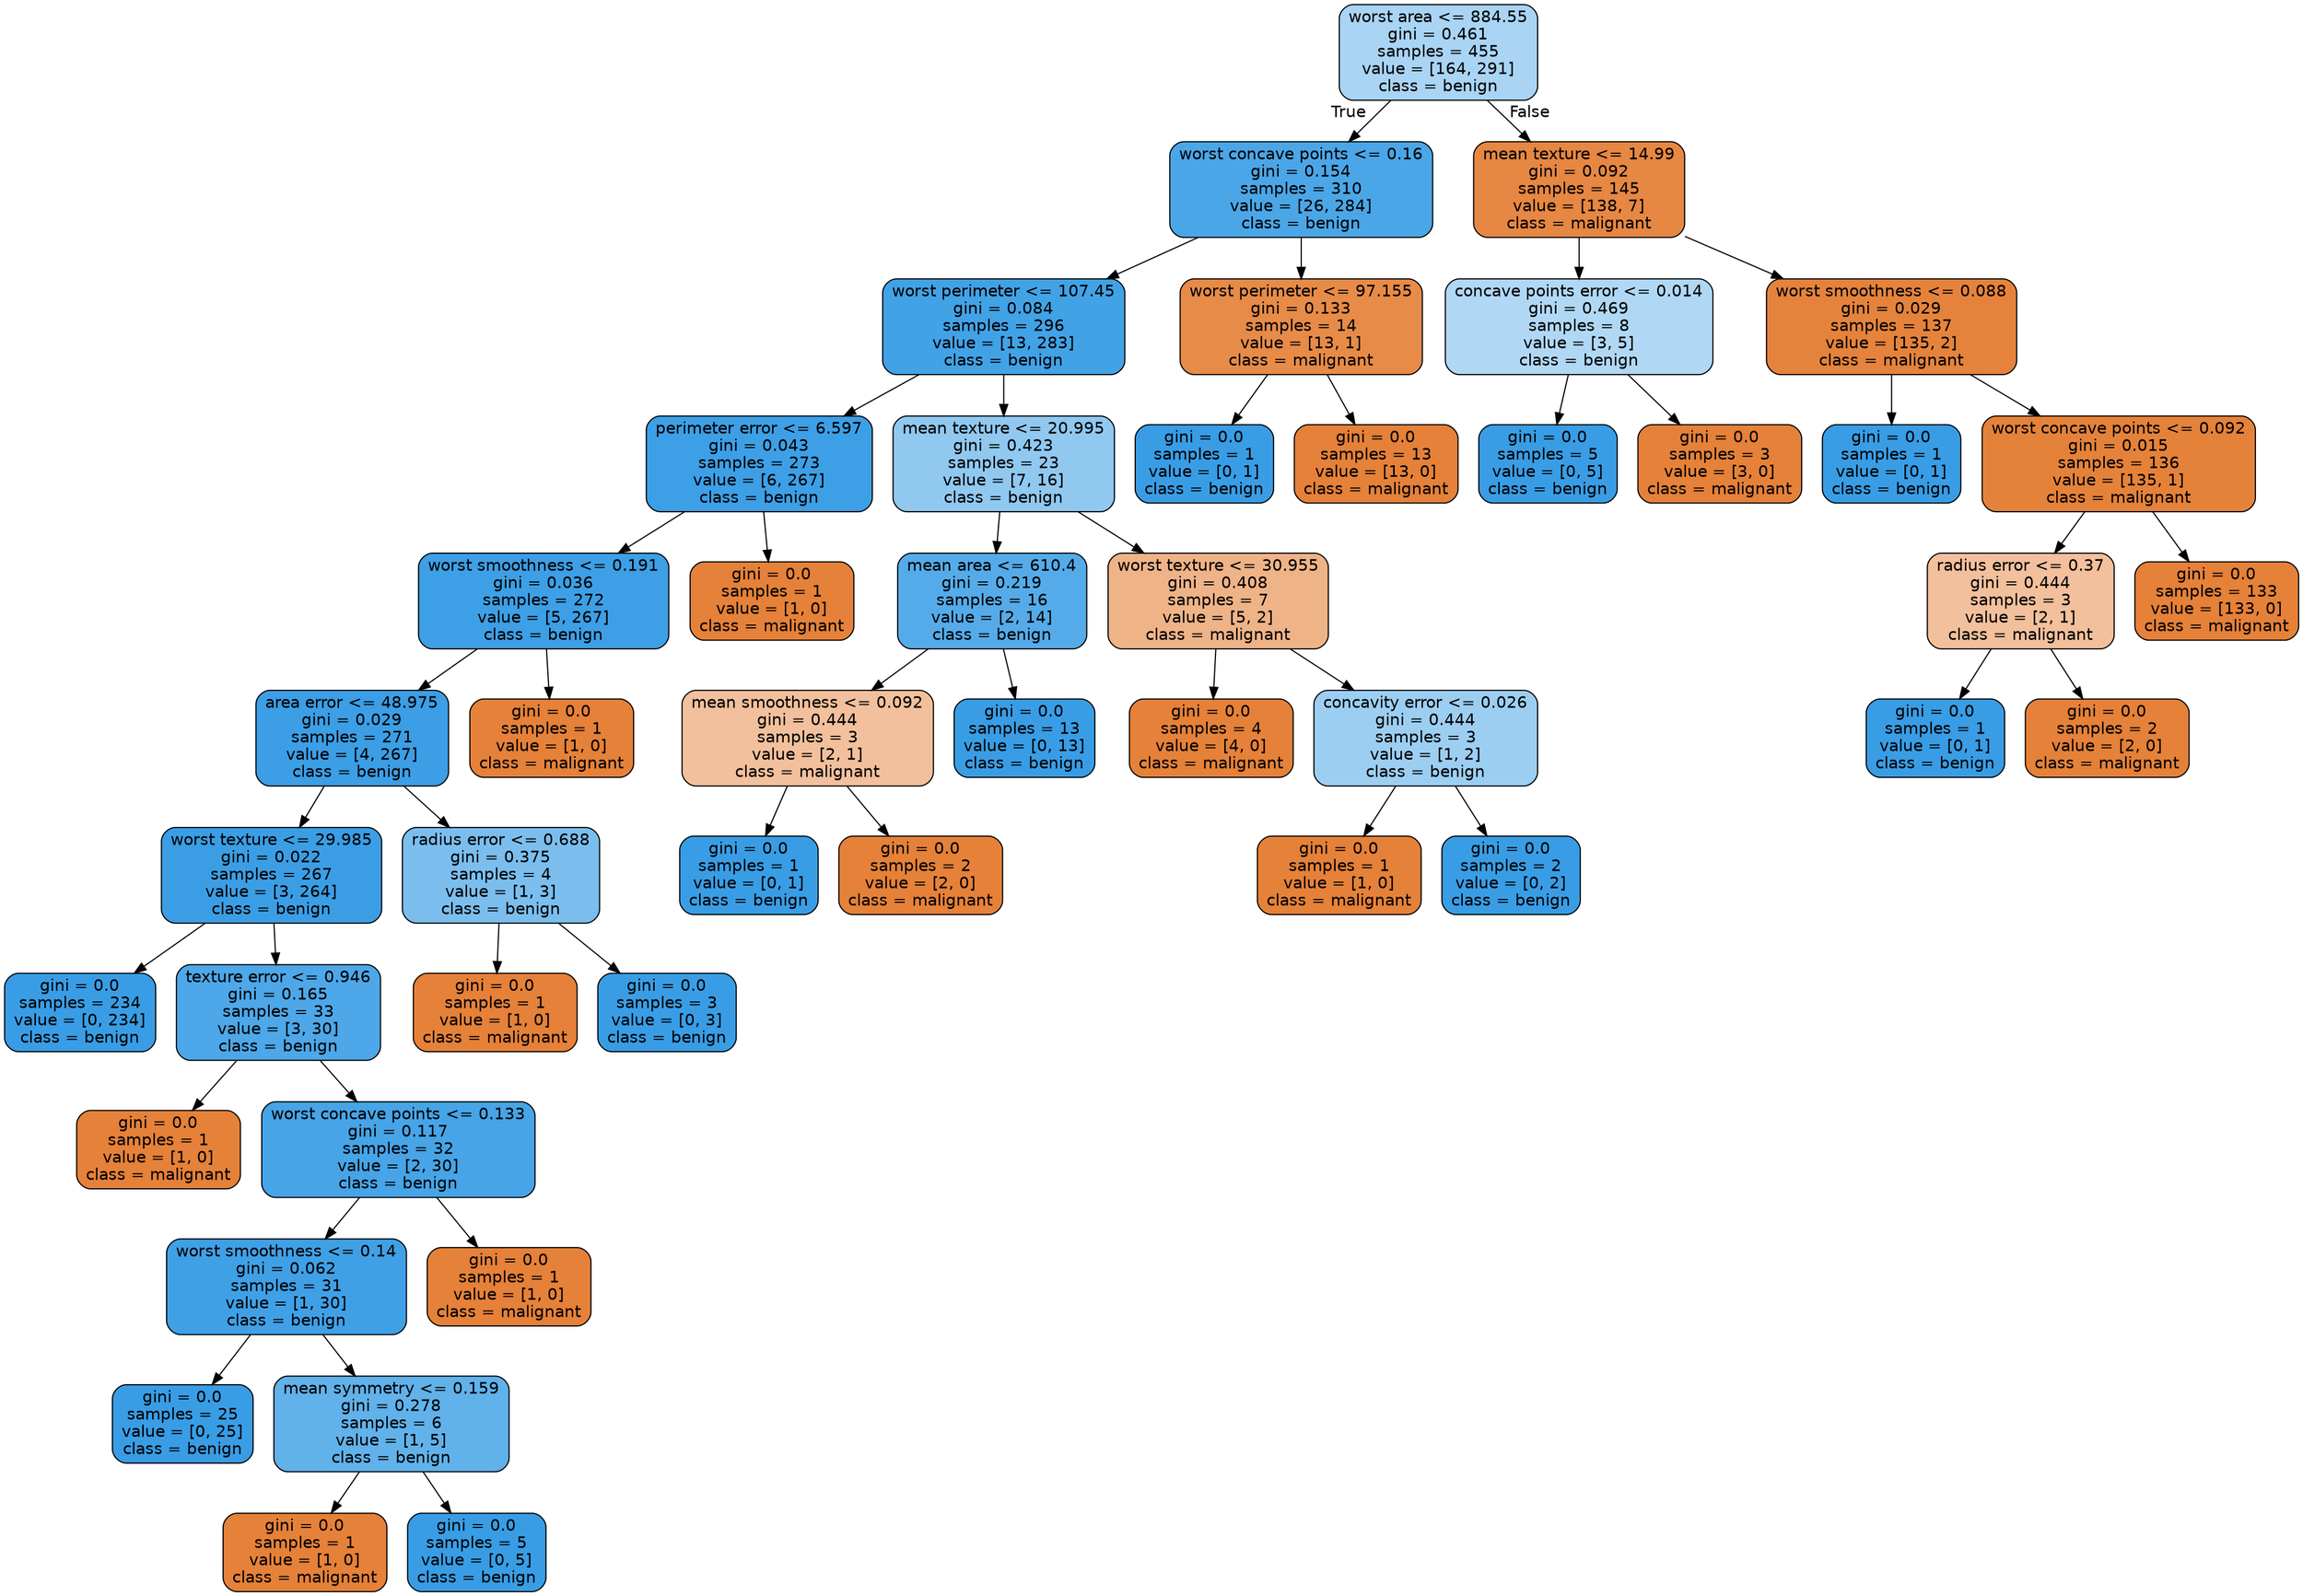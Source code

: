 digraph Tree {
node [shape=box, style="filled, rounded", color="black", fontname=helvetica] ;
edge [fontname=helvetica] ;
0 [label="worst area <= 884.55\ngini = 0.461\nsamples = 455\nvalue = [164, 291]\nclass = benign", fillcolor="#a9d4f4"] ;
1 [label="worst concave points <= 0.16\ngini = 0.154\nsamples = 310\nvalue = [26, 284]\nclass = benign", fillcolor="#4ba6e7"] ;
0 -> 1 [labeldistance=2.5, labelangle=45, headlabel="True"] ;
2 [label="worst perimeter <= 107.45\ngini = 0.084\nsamples = 296\nvalue = [13, 283]\nclass = benign", fillcolor="#42a2e6"] ;
1 -> 2 ;
3 [label="perimeter error <= 6.597\ngini = 0.043\nsamples = 273\nvalue = [6, 267]\nclass = benign", fillcolor="#3d9fe6"] ;
2 -> 3 ;
4 [label="worst smoothness <= 0.191\ngini = 0.036\nsamples = 272\nvalue = [5, 267]\nclass = benign", fillcolor="#3d9fe5"] ;
3 -> 4 ;
5 [label="area error <= 48.975\ngini = 0.029\nsamples = 271\nvalue = [4, 267]\nclass = benign", fillcolor="#3c9ee5"] ;
4 -> 5 ;
6 [label="worst texture <= 29.985\ngini = 0.022\nsamples = 267\nvalue = [3, 264]\nclass = benign", fillcolor="#3b9ee5"] ;
5 -> 6 ;
7 [label="gini = 0.0\nsamples = 234\nvalue = [0, 234]\nclass = benign", fillcolor="#399de5"] ;
6 -> 7 ;
8 [label="texture error <= 0.946\ngini = 0.165\nsamples = 33\nvalue = [3, 30]\nclass = benign", fillcolor="#4da7e8"] ;
6 -> 8 ;
9 [label="gini = 0.0\nsamples = 1\nvalue = [1, 0]\nclass = malignant", fillcolor="#e58139"] ;
8 -> 9 ;
10 [label="worst concave points <= 0.133\ngini = 0.117\nsamples = 32\nvalue = [2, 30]\nclass = benign", fillcolor="#46a4e7"] ;
8 -> 10 ;
11 [label="worst smoothness <= 0.14\ngini = 0.062\nsamples = 31\nvalue = [1, 30]\nclass = benign", fillcolor="#40a0e6"] ;
10 -> 11 ;
12 [label="gini = 0.0\nsamples = 25\nvalue = [0, 25]\nclass = benign", fillcolor="#399de5"] ;
11 -> 12 ;
13 [label="mean symmetry <= 0.159\ngini = 0.278\nsamples = 6\nvalue = [1, 5]\nclass = benign", fillcolor="#61b1ea"] ;
11 -> 13 ;
14 [label="gini = 0.0\nsamples = 1\nvalue = [1, 0]\nclass = malignant", fillcolor="#e58139"] ;
13 -> 14 ;
15 [label="gini = 0.0\nsamples = 5\nvalue = [0, 5]\nclass = benign", fillcolor="#399de5"] ;
13 -> 15 ;
16 [label="gini = 0.0\nsamples = 1\nvalue = [1, 0]\nclass = malignant", fillcolor="#e58139"] ;
10 -> 16 ;
17 [label="radius error <= 0.688\ngini = 0.375\nsamples = 4\nvalue = [1, 3]\nclass = benign", fillcolor="#7bbeee"] ;
5 -> 17 ;
18 [label="gini = 0.0\nsamples = 1\nvalue = [1, 0]\nclass = malignant", fillcolor="#e58139"] ;
17 -> 18 ;
19 [label="gini = 0.0\nsamples = 3\nvalue = [0, 3]\nclass = benign", fillcolor="#399de5"] ;
17 -> 19 ;
20 [label="gini = 0.0\nsamples = 1\nvalue = [1, 0]\nclass = malignant", fillcolor="#e58139"] ;
4 -> 20 ;
21 [label="gini = 0.0\nsamples = 1\nvalue = [1, 0]\nclass = malignant", fillcolor="#e58139"] ;
3 -> 21 ;
22 [label="mean texture <= 20.995\ngini = 0.423\nsamples = 23\nvalue = [7, 16]\nclass = benign", fillcolor="#90c8f0"] ;
2 -> 22 ;
23 [label="mean area <= 610.4\ngini = 0.219\nsamples = 16\nvalue = [2, 14]\nclass = benign", fillcolor="#55abe9"] ;
22 -> 23 ;
24 [label="mean smoothness <= 0.092\ngini = 0.444\nsamples = 3\nvalue = [2, 1]\nclass = malignant", fillcolor="#f2c09c"] ;
23 -> 24 ;
25 [label="gini = 0.0\nsamples = 1\nvalue = [0, 1]\nclass = benign", fillcolor="#399de5"] ;
24 -> 25 ;
26 [label="gini = 0.0\nsamples = 2\nvalue = [2, 0]\nclass = malignant", fillcolor="#e58139"] ;
24 -> 26 ;
27 [label="gini = 0.0\nsamples = 13\nvalue = [0, 13]\nclass = benign", fillcolor="#399de5"] ;
23 -> 27 ;
28 [label="worst texture <= 30.955\ngini = 0.408\nsamples = 7\nvalue = [5, 2]\nclass = malignant", fillcolor="#efb388"] ;
22 -> 28 ;
29 [label="gini = 0.0\nsamples = 4\nvalue = [4, 0]\nclass = malignant", fillcolor="#e58139"] ;
28 -> 29 ;
30 [label="concavity error <= 0.026\ngini = 0.444\nsamples = 3\nvalue = [1, 2]\nclass = benign", fillcolor="#9ccef2"] ;
28 -> 30 ;
31 [label="gini = 0.0\nsamples = 1\nvalue = [1, 0]\nclass = malignant", fillcolor="#e58139"] ;
30 -> 31 ;
32 [label="gini = 0.0\nsamples = 2\nvalue = [0, 2]\nclass = benign", fillcolor="#399de5"] ;
30 -> 32 ;
33 [label="worst perimeter <= 97.155\ngini = 0.133\nsamples = 14\nvalue = [13, 1]\nclass = malignant", fillcolor="#e78b48"] ;
1 -> 33 ;
34 [label="gini = 0.0\nsamples = 1\nvalue = [0, 1]\nclass = benign", fillcolor="#399de5"] ;
33 -> 34 ;
35 [label="gini = 0.0\nsamples = 13\nvalue = [13, 0]\nclass = malignant", fillcolor="#e58139"] ;
33 -> 35 ;
36 [label="mean texture <= 14.99\ngini = 0.092\nsamples = 145\nvalue = [138, 7]\nclass = malignant", fillcolor="#e68743"] ;
0 -> 36 [labeldistance=2.5, labelangle=-45, headlabel="False"] ;
37 [label="concave points error <= 0.014\ngini = 0.469\nsamples = 8\nvalue = [3, 5]\nclass = benign", fillcolor="#b0d8f5"] ;
36 -> 37 ;
38 [label="gini = 0.0\nsamples = 5\nvalue = [0, 5]\nclass = benign", fillcolor="#399de5"] ;
37 -> 38 ;
39 [label="gini = 0.0\nsamples = 3\nvalue = [3, 0]\nclass = malignant", fillcolor="#e58139"] ;
37 -> 39 ;
40 [label="worst smoothness <= 0.088\ngini = 0.029\nsamples = 137\nvalue = [135, 2]\nclass = malignant", fillcolor="#e5833c"] ;
36 -> 40 ;
41 [label="gini = 0.0\nsamples = 1\nvalue = [0, 1]\nclass = benign", fillcolor="#399de5"] ;
40 -> 41 ;
42 [label="worst concave points <= 0.092\ngini = 0.015\nsamples = 136\nvalue = [135, 1]\nclass = malignant", fillcolor="#e5823a"] ;
40 -> 42 ;
43 [label="radius error <= 0.37\ngini = 0.444\nsamples = 3\nvalue = [2, 1]\nclass = malignant", fillcolor="#f2c09c"] ;
42 -> 43 ;
44 [label="gini = 0.0\nsamples = 1\nvalue = [0, 1]\nclass = benign", fillcolor="#399de5"] ;
43 -> 44 ;
45 [label="gini = 0.0\nsamples = 2\nvalue = [2, 0]\nclass = malignant", fillcolor="#e58139"] ;
43 -> 45 ;
46 [label="gini = 0.0\nsamples = 133\nvalue = [133, 0]\nclass = malignant", fillcolor="#e58139"] ;
42 -> 46 ;
}